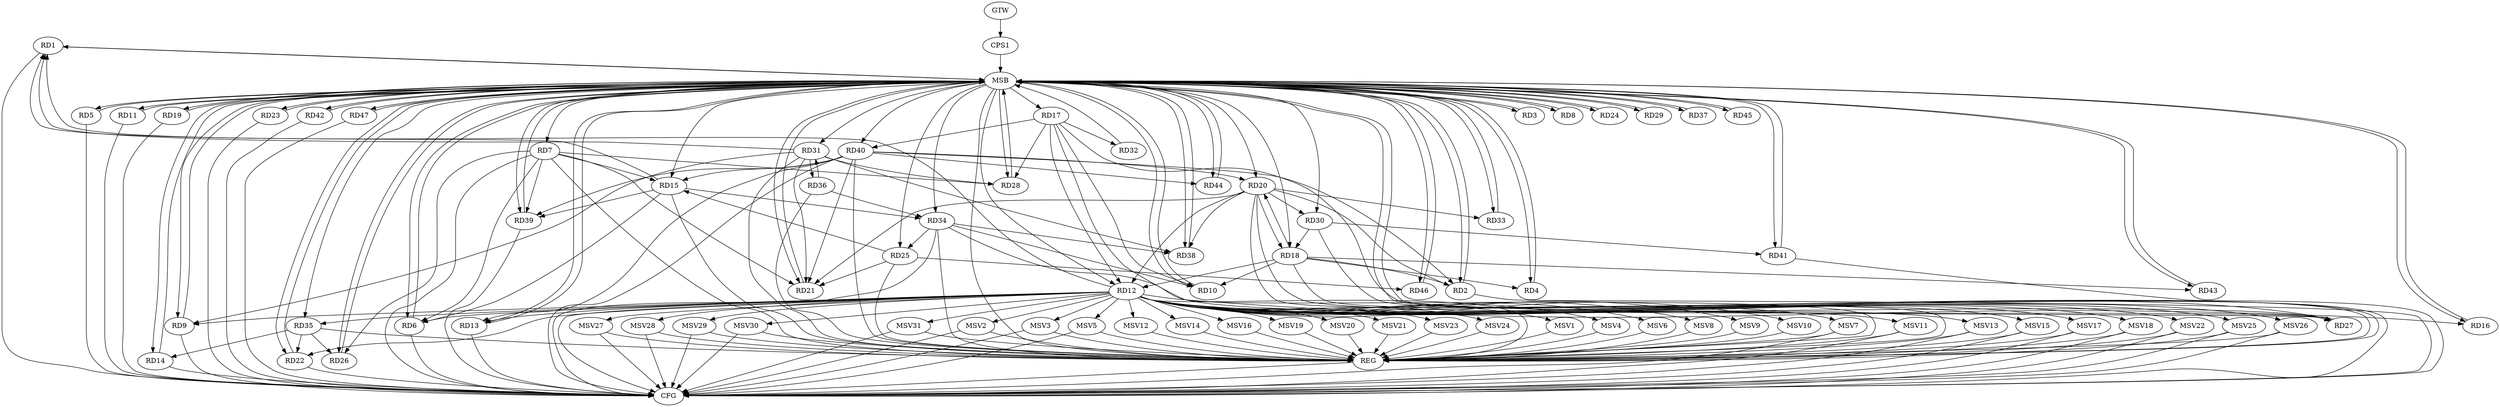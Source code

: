 strict digraph G {
  RD1 [ label="RD1" ];
  RD2 [ label="RD2" ];
  RD3 [ label="RD3" ];
  RD4 [ label="RD4" ];
  RD5 [ label="RD5" ];
  RD6 [ label="RD6" ];
  RD7 [ label="RD7" ];
  RD8 [ label="RD8" ];
  RD9 [ label="RD9" ];
  RD10 [ label="RD10" ];
  RD11 [ label="RD11" ];
  RD12 [ label="RD12" ];
  RD13 [ label="RD13" ];
  RD14 [ label="RD14" ];
  RD15 [ label="RD15" ];
  RD16 [ label="RD16" ];
  RD17 [ label="RD17" ];
  RD18 [ label="RD18" ];
  RD19 [ label="RD19" ];
  RD20 [ label="RD20" ];
  RD21 [ label="RD21" ];
  RD22 [ label="RD22" ];
  RD23 [ label="RD23" ];
  RD24 [ label="RD24" ];
  RD25 [ label="RD25" ];
  RD26 [ label="RD26" ];
  RD27 [ label="RD27" ];
  RD28 [ label="RD28" ];
  RD29 [ label="RD29" ];
  RD30 [ label="RD30" ];
  RD31 [ label="RD31" ];
  RD32 [ label="RD32" ];
  RD33 [ label="RD33" ];
  RD34 [ label="RD34" ];
  RD35 [ label="RD35" ];
  RD36 [ label="RD36" ];
  RD37 [ label="RD37" ];
  RD38 [ label="RD38" ];
  RD39 [ label="RD39" ];
  RD40 [ label="RD40" ];
  RD41 [ label="RD41" ];
  RD42 [ label="RD42" ];
  RD43 [ label="RD43" ];
  RD44 [ label="RD44" ];
  RD45 [ label="RD45" ];
  RD46 [ label="RD46" ];
  RD47 [ label="RD47" ];
  CPS1 [ label="CPS1" ];
  GTW [ label="GTW" ];
  REG [ label="REG" ];
  MSB [ label="MSB" ];
  CFG [ label="CFG" ];
  MSV1 [ label="MSV1" ];
  MSV2 [ label="MSV2" ];
  MSV3 [ label="MSV3" ];
  MSV4 [ label="MSV4" ];
  MSV5 [ label="MSV5" ];
  MSV6 [ label="MSV6" ];
  MSV7 [ label="MSV7" ];
  MSV8 [ label="MSV8" ];
  MSV9 [ label="MSV9" ];
  MSV10 [ label="MSV10" ];
  MSV11 [ label="MSV11" ];
  MSV12 [ label="MSV12" ];
  MSV13 [ label="MSV13" ];
  MSV14 [ label="MSV14" ];
  MSV15 [ label="MSV15" ];
  MSV16 [ label="MSV16" ];
  MSV17 [ label="MSV17" ];
  MSV18 [ label="MSV18" ];
  MSV19 [ label="MSV19" ];
  MSV20 [ label="MSV20" ];
  MSV21 [ label="MSV21" ];
  MSV22 [ label="MSV22" ];
  MSV23 [ label="MSV23" ];
  MSV24 [ label="MSV24" ];
  MSV25 [ label="MSV25" ];
  MSV26 [ label="MSV26" ];
  MSV27 [ label="MSV27" ];
  MSV28 [ label="MSV28" ];
  MSV29 [ label="MSV29" ];
  MSV30 [ label="MSV30" ];
  MSV31 [ label="MSV31" ];
  RD12 -> RD1;
  RD15 -> RD1;
  RD31 -> RD1;
  RD18 -> RD2;
  RD20 -> RD2;
  RD40 -> RD2;
  RD18 -> RD4;
  RD7 -> RD6;
  RD12 -> RD6;
  RD15 -> RD6;
  RD7 -> RD15;
  RD7 -> RD21;
  RD7 -> RD26;
  RD7 -> RD28;
  RD7 -> RD39;
  RD12 -> RD9;
  RD31 -> RD9;
  RD17 -> RD10;
  RD18 -> RD10;
  RD34 -> RD10;
  RD12 -> RD13;
  RD12 -> RD16;
  RD17 -> RD12;
  RD18 -> RD12;
  RD20 -> RD12;
  RD12 -> RD22;
  RD12 -> RD27;
  RD12 -> RD35;
  RD40 -> RD13;
  RD35 -> RD14;
  RD25 -> RD15;
  RD15 -> RD34;
  RD15 -> RD39;
  RD40 -> RD15;
  RD17 -> RD28;
  RD17 -> RD32;
  RD17 -> RD40;
  RD18 -> RD20;
  RD20 -> RD18;
  RD30 -> RD18;
  RD18 -> RD43;
  RD20 -> RD21;
  RD20 -> RD27;
  RD20 -> RD30;
  RD20 -> RD33;
  RD20 -> RD38;
  RD40 -> RD20;
  RD25 -> RD21;
  RD31 -> RD21;
  RD40 -> RD21;
  RD35 -> RD22;
  RD34 -> RD25;
  RD25 -> RD46;
  RD35 -> RD26;
  RD34 -> RD27;
  RD31 -> RD28;
  RD30 -> RD41;
  RD31 -> RD36;
  RD36 -> RD31;
  RD31 -> RD38;
  RD36 -> RD34;
  RD34 -> RD38;
  RD40 -> RD39;
  RD40 -> RD44;
  GTW -> CPS1;
  RD7 -> REG;
  RD12 -> REG;
  RD15 -> REG;
  RD17 -> REG;
  RD18 -> REG;
  RD20 -> REG;
  RD25 -> REG;
  RD30 -> REG;
  RD31 -> REG;
  RD34 -> REG;
  RD35 -> REG;
  RD36 -> REG;
  RD40 -> REG;
  RD1 -> MSB;
  MSB -> RD12;
  MSB -> RD42;
  MSB -> REG;
  RD2 -> MSB;
  MSB -> RD5;
  MSB -> RD23;
  MSB -> RD31;
  MSB -> RD35;
  RD3 -> MSB;
  MSB -> RD6;
  MSB -> RD29;
  MSB -> RD33;
  MSB -> RD43;
  MSB -> RD46;
  RD4 -> MSB;
  MSB -> RD1;
  MSB -> RD20;
  MSB -> RD24;
  MSB -> RD34;
  RD5 -> MSB;
  MSB -> RD14;
  MSB -> RD15;
  MSB -> RD44;
  RD6 -> MSB;
  MSB -> RD11;
  RD8 -> MSB;
  MSB -> RD2;
  MSB -> RD4;
  MSB -> RD9;
  MSB -> RD39;
  RD9 -> MSB;
  MSB -> RD8;
  RD10 -> MSB;
  MSB -> RD7;
  RD11 -> MSB;
  MSB -> RD21;
  MSB -> RD30;
  RD13 -> MSB;
  MSB -> RD38;
  RD14 -> MSB;
  MSB -> RD16;
  RD16 -> MSB;
  MSB -> RD10;
  MSB -> RD26;
  MSB -> RD28;
  MSB -> RD40;
  RD19 -> MSB;
  MSB -> RD27;
  RD21 -> MSB;
  RD22 -> MSB;
  RD23 -> MSB;
  MSB -> RD13;
  MSB -> RD17;
  RD24 -> MSB;
  RD26 -> MSB;
  MSB -> RD47;
  RD27 -> MSB;
  RD28 -> MSB;
  MSB -> RD25;
  RD29 -> MSB;
  RD32 -> MSB;
  MSB -> RD18;
  RD33 -> MSB;
  MSB -> RD19;
  RD37 -> MSB;
  RD38 -> MSB;
  MSB -> RD22;
  RD39 -> MSB;
  RD41 -> MSB;
  RD42 -> MSB;
  MSB -> RD45;
  RD43 -> MSB;
  RD44 -> MSB;
  MSB -> RD41;
  RD45 -> MSB;
  RD46 -> MSB;
  RD47 -> MSB;
  MSB -> RD3;
  CPS1 -> MSB;
  MSB -> RD37;
  RD39 -> CFG;
  RD42 -> CFG;
  RD13 -> CFG;
  RD17 -> CFG;
  RD22 -> CFG;
  RD12 -> CFG;
  RD47 -> CFG;
  RD23 -> CFG;
  RD40 -> CFG;
  RD41 -> CFG;
  RD11 -> CFG;
  RD2 -> CFG;
  RD1 -> CFG;
  RD5 -> CFG;
  RD9 -> CFG;
  RD34 -> CFG;
  RD19 -> CFG;
  RD14 -> CFG;
  RD7 -> CFG;
  RD6 -> CFG;
  REG -> CFG;
  RD12 -> MSV1;
  RD12 -> MSV2;
  RD12 -> MSV3;
  RD12 -> MSV4;
  RD12 -> MSV5;
  MSV1 -> REG;
  MSV2 -> REG;
  MSV2 -> CFG;
  MSV3 -> REG;
  MSV3 -> CFG;
  MSV4 -> REG;
  MSV5 -> REG;
  MSV5 -> CFG;
  RD12 -> MSV6;
  MSV6 -> REG;
  RD12 -> MSV7;
  RD12 -> MSV8;
  RD12 -> MSV9;
  MSV7 -> REG;
  MSV7 -> CFG;
  MSV8 -> REG;
  MSV9 -> REG;
  RD12 -> MSV10;
  MSV10 -> REG;
  RD12 -> MSV11;
  MSV11 -> REG;
  MSV11 -> CFG;
  RD12 -> MSV12;
  MSV12 -> REG;
  RD12 -> MSV13;
  RD12 -> MSV14;
  MSV13 -> REG;
  MSV13 -> CFG;
  MSV14 -> REG;
  RD12 -> MSV15;
  MSV15 -> REG;
  MSV15 -> CFG;
  RD12 -> MSV16;
  RD12 -> MSV17;
  RD12 -> MSV18;
  RD12 -> MSV19;
  MSV16 -> REG;
  MSV17 -> REG;
  MSV17 -> CFG;
  MSV18 -> REG;
  MSV18 -> CFG;
  MSV19 -> REG;
  RD12 -> MSV20;
  RD12 -> MSV21;
  RD12 -> MSV22;
  MSV20 -> REG;
  MSV21 -> REG;
  MSV22 -> REG;
  MSV22 -> CFG;
  RD12 -> MSV23;
  MSV23 -> REG;
  RD12 -> MSV24;
  RD12 -> MSV25;
  RD12 -> MSV26;
  MSV24 -> REG;
  MSV25 -> REG;
  MSV25 -> CFG;
  MSV26 -> REG;
  MSV26 -> CFG;
  RD12 -> MSV27;
  RD12 -> MSV28;
  MSV27 -> REG;
  MSV27 -> CFG;
  MSV28 -> REG;
  MSV28 -> CFG;
  RD12 -> MSV29;
  RD12 -> MSV30;
  MSV29 -> REG;
  MSV29 -> CFG;
  MSV30 -> REG;
  MSV30 -> CFG;
  RD12 -> MSV31;
  MSV31 -> REG;
  MSV31 -> CFG;
}
